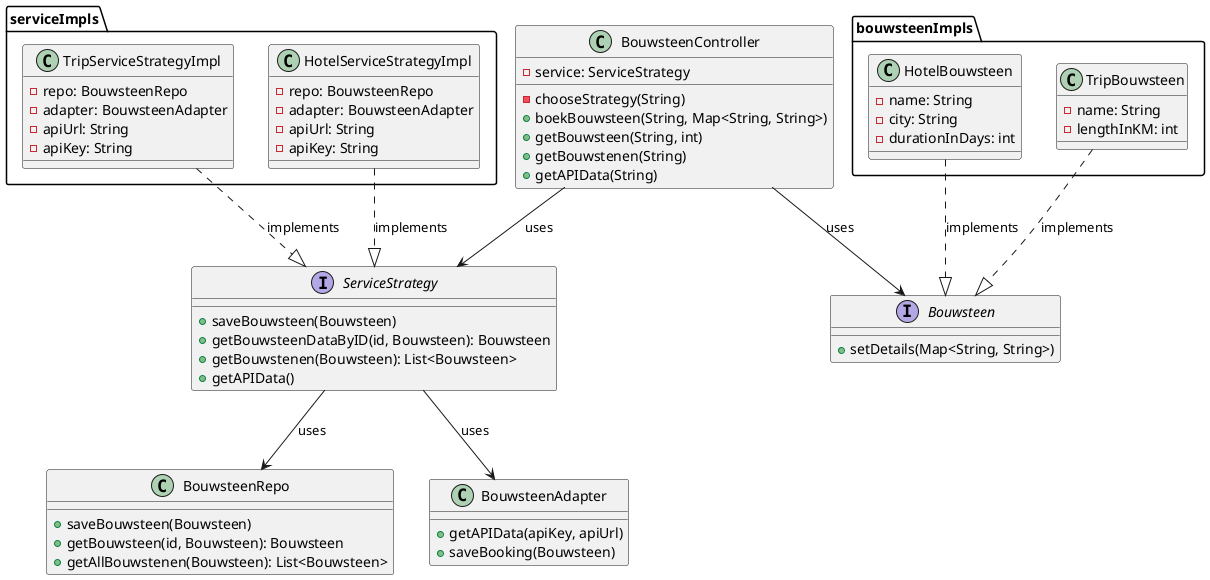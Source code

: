 @startuml

class BouwsteenController{
    - service: ServiceStrategy
    - chooseStrategy(String)
    + boekBouwsteen(String, Map<String, String>)
    + getBouwsteen(String, int)
    + getBouwstenen(String)
    + getAPIData(String)
}

interface ServiceStrategy{
    + saveBouwsteen(Bouwsteen)
    + getBouwsteenDataByID(id, Bouwsteen): Bouwsteen
    + getBouwstenen(Bouwsteen): List<Bouwsteen>
    + getAPIData()
}

package serviceImpls{
    class HotelServiceStrategyImpl{
        - repo: BouwsteenRepo
        - adapter: BouwsteenAdapter
        - apiUrl: String
        - apiKey: String
    }
    class TripServiceStrategyImpl{
        - repo: BouwsteenRepo
        - adapter: BouwsteenAdapter
        - apiUrl: String
        - apiKey: String
    }
}

interface Bouwsteen{
    + setDetails(Map<String, String>)
}

package bouwsteenImpls{
    class HotelBouwsteen{
        - name: String
        - city: String
        - durationInDays: int
    }
    class TripBouwsteen{
        - name: String
        - lengthInKM: int
    }
}

class BouwsteenRepo{
    + saveBouwsteen(Bouwsteen)
    + getBouwsteen(id, Bouwsteen): Bouwsteen
    + getAllBouwstenen(Bouwsteen): List<Bouwsteen>
}
class BouwsteenAdapter{
    + getAPIData(apiKey, apiUrl)
    + saveBooking(Bouwsteen)
}


BouwsteenController --> ServiceStrategy : uses

HotelServiceStrategyImpl ..|> ServiceStrategy : implements
TripServiceStrategyImpl ..|> ServiceStrategy : implements
HotelBouwsteen ..|> Bouwsteen : implements
TripBouwsteen ..|> Bouwsteen : implements

ServiceStrategy --> BouwsteenRepo : uses
ServiceStrategy --> BouwsteenAdapter : uses

BouwsteenController --> Bouwsteen : uses








@enduml